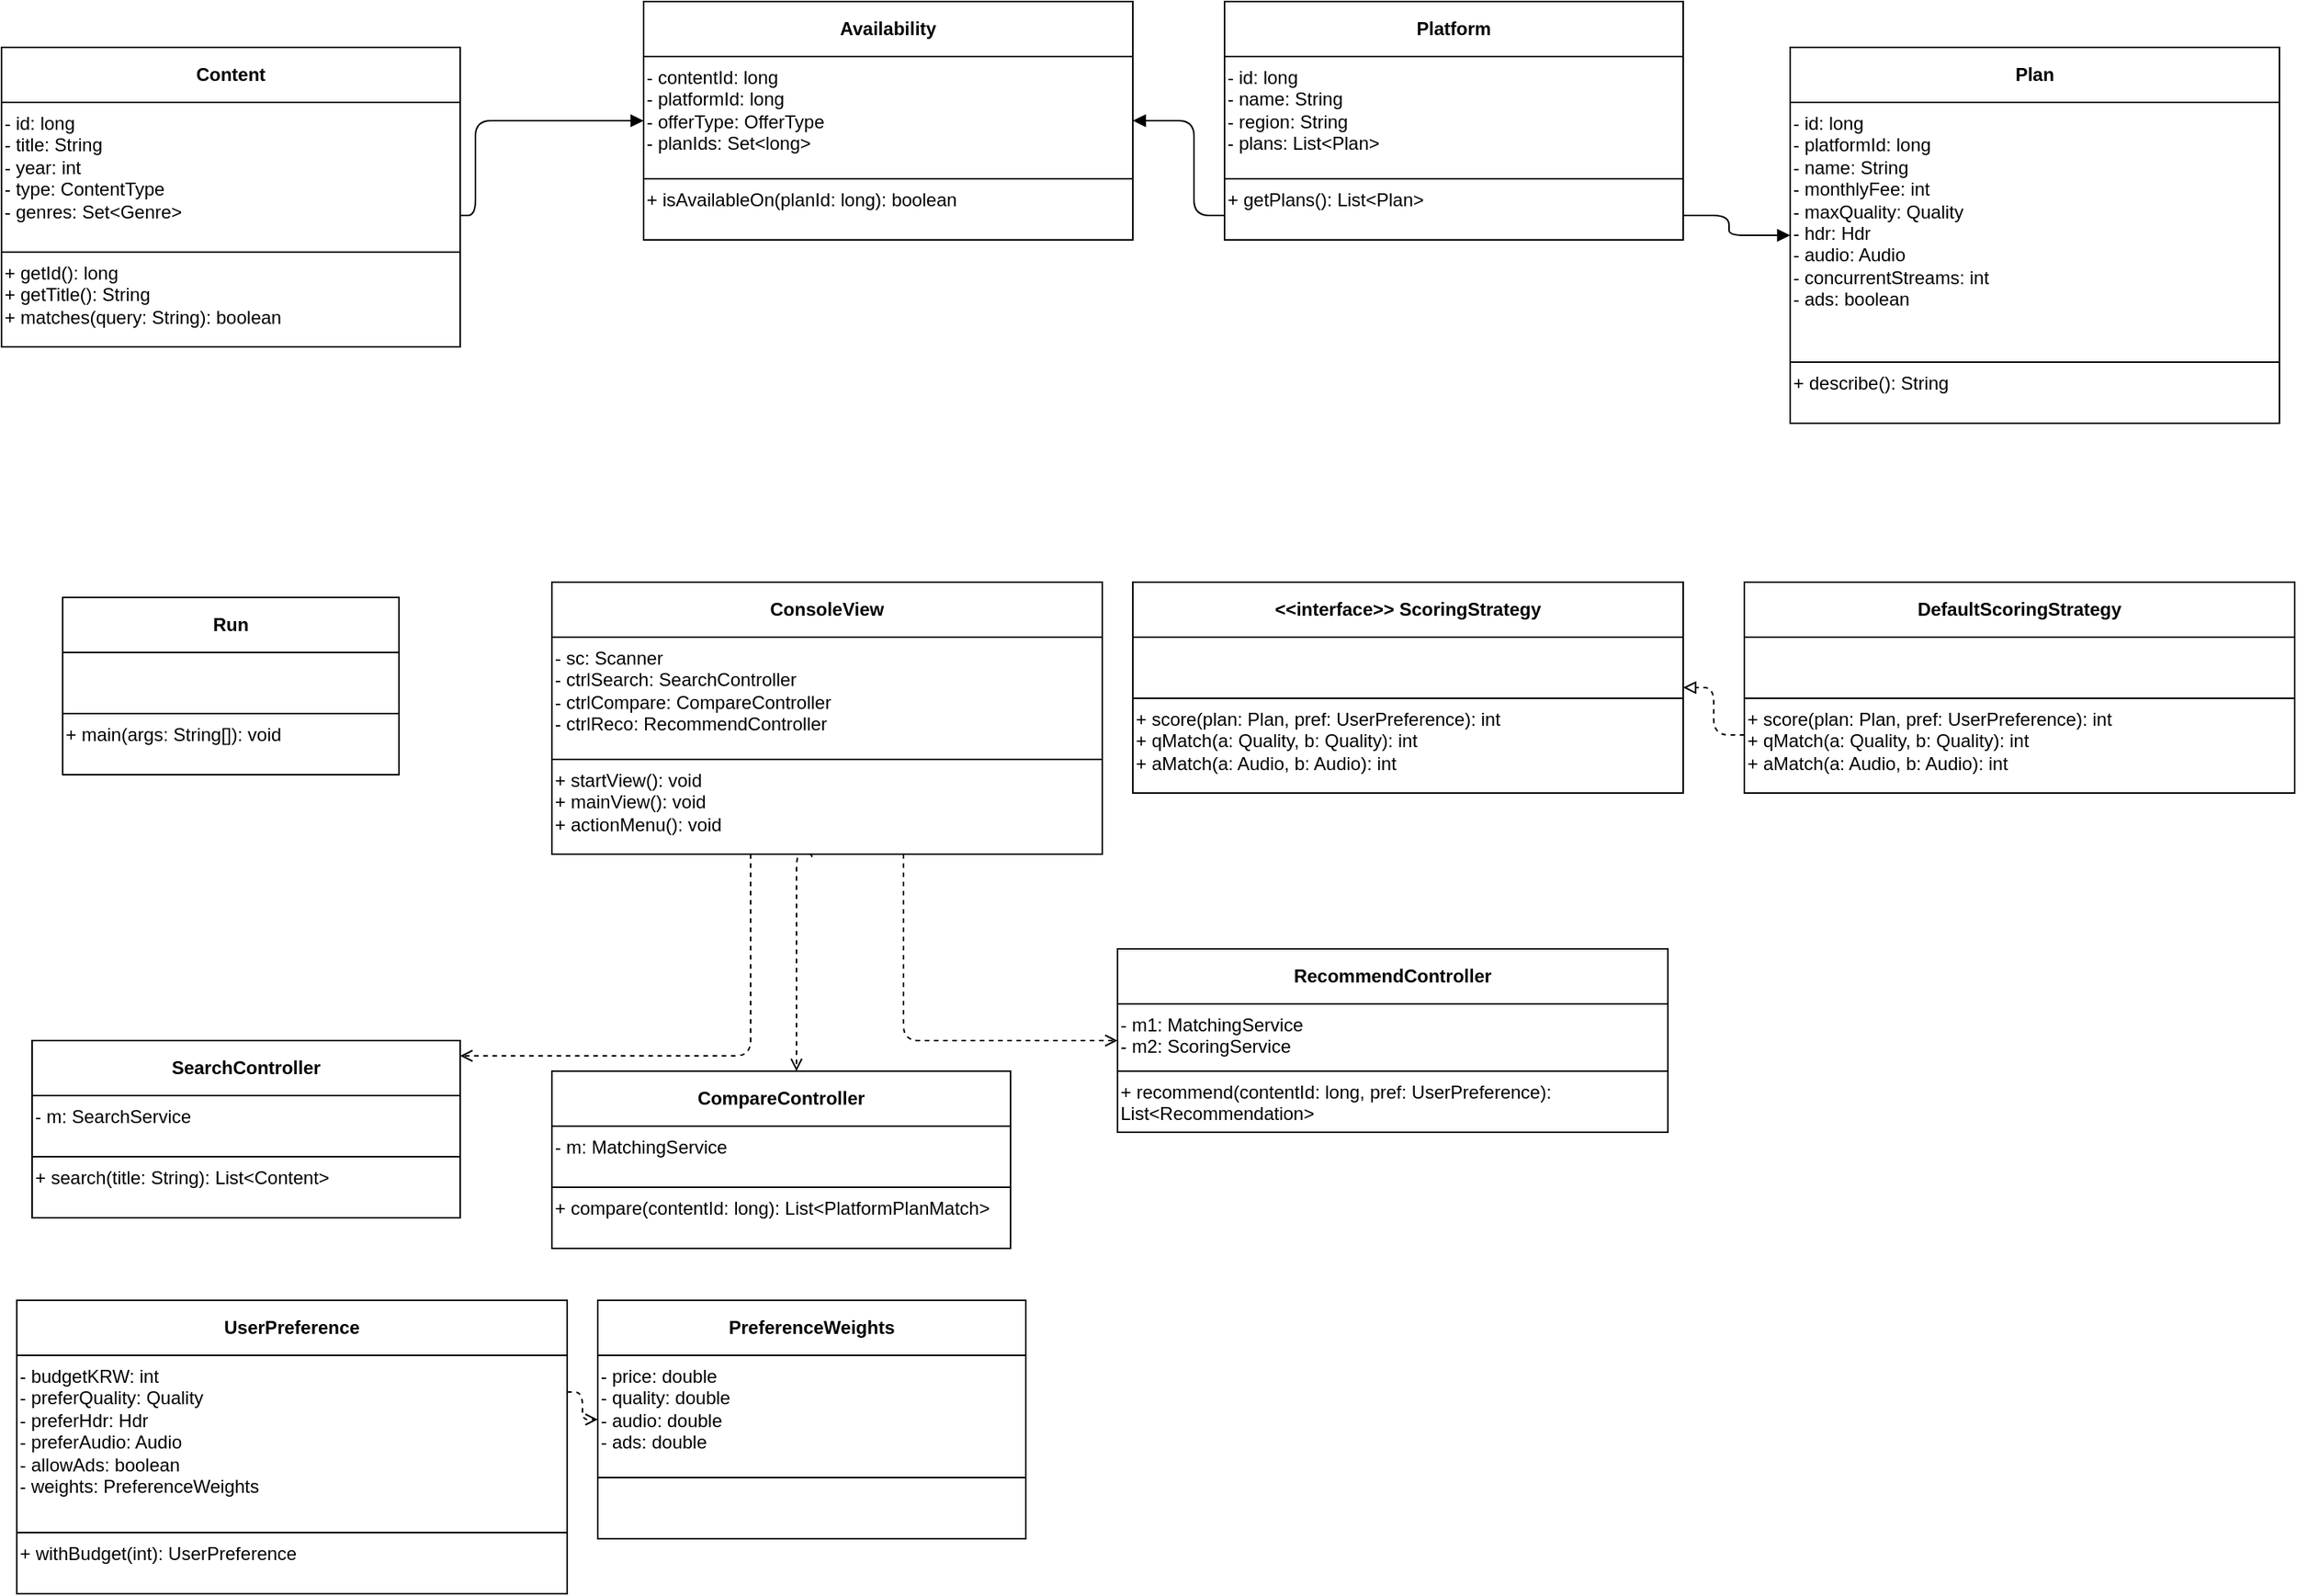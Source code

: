 <mxfile version="28.1.2">
  <diagram id="ott-uml-3parts-layout" name="OTT Compare UML (3 Compartments, Clear Layout)">
    <mxGraphModel dx="1426" dy="751" grid="1" gridSize="10" guides="1" tooltips="1" connect="1" arrows="1" fold="1" page="1" pageScale="1" pageWidth="1600" pageHeight="1100" math="0" shadow="0">
      <root>
        <mxCell id="0" />
        <mxCell id="1" parent="0" />
        <mxCell id="Content" style="shape=table;html=0;whiteSpace=wrap;strokeColor=#000000;fillColor=#ffffff;fontSize=12;" parent="1" vertex="1">
          <mxGeometry x="80" y="80" width="300" height="196" as="geometry" />
        </mxCell>
        <mxCell id="Content_name" value="Content" style="shape=tableRow;align=center;verticalAlign=middle;fontStyle=1;whiteSpace=wrap;" parent="Content" vertex="1">
          <mxGeometry width="300" height="36" as="geometry" />
        </mxCell>
        <mxCell id="Content_fields" value="- id: long&#xa;- title: String&#xa;- year: int&#xa;- type: ContentType&#xa;- genres: Set&lt;Genre&gt;" style="shape=tableRow;align=left;verticalAlign=top;whiteSpace=wrap;startSize=98;" parent="Content" vertex="1">
          <mxGeometry y="36" width="300" height="98" as="geometry" />
        </mxCell>
        <mxCell id="Content_methods" value="+ getId(): long&#xa;+ getTitle(): String&#xa;+ matches(query: String): boolean" style="shape=tableRow;align=left;verticalAlign=top;whiteSpace=wrap;startSize=62;" parent="Content" vertex="1">
          <mxGeometry y="134" width="300" height="62" as="geometry" />
        </mxCell>
        <mxCell id="Availability" style="shape=table;html=0;whiteSpace=wrap;strokeColor=#000000;fillColor=#ffffff;fontSize=12;" parent="1" vertex="1">
          <mxGeometry x="500" y="50" width="320" height="156" as="geometry" />
        </mxCell>
        <mxCell id="Availability_name" value="Availability" style="shape=tableRow;align=center;verticalAlign=middle;fontStyle=1;whiteSpace=wrap;" parent="Availability" vertex="1">
          <mxGeometry width="320" height="36" as="geometry" />
        </mxCell>
        <mxCell id="Availability_fields" value="- contentId: long&#xa;- platformId: long&#xa;- offerType: OfferType&#xa;- planIds: Set&lt;long&gt;" style="shape=tableRow;align=left;verticalAlign=top;whiteSpace=wrap;startSize=80;" parent="Availability" vertex="1">
          <mxGeometry y="36" width="320" height="80" as="geometry" />
        </mxCell>
        <mxCell id="Availability_methods" value="+ isAvailableOn(planId: long): boolean" style="shape=tableRow;align=left;verticalAlign=top;whiteSpace=wrap;" parent="Availability" vertex="1">
          <mxGeometry y="116" width="320" height="40" as="geometry" />
        </mxCell>
        <mxCell id="Platform" style="shape=table;html=0;whiteSpace=wrap;strokeColor=#000000;fillColor=#ffffff;fontSize=12;" parent="1" vertex="1">
          <mxGeometry x="880" y="50" width="300" height="156" as="geometry" />
        </mxCell>
        <mxCell id="Platform_name" value="Platform" style="shape=tableRow;align=center;verticalAlign=middle;fontStyle=1;whiteSpace=wrap;" parent="Platform" vertex="1">
          <mxGeometry width="300" height="36" as="geometry" />
        </mxCell>
        <mxCell id="Platform_fields" value="- id: long&#xa;- name: String&#xa;- region: String&#xa;- plans: List&lt;Plan&gt;" style="shape=tableRow;align=left;verticalAlign=top;whiteSpace=wrap;startSize=80;" parent="Platform" vertex="1">
          <mxGeometry y="36" width="300" height="80" as="geometry" />
        </mxCell>
        <mxCell id="Platform_methods" value="+ getPlans(): List&lt;Plan&gt;" style="shape=tableRow;align=left;verticalAlign=top;whiteSpace=wrap;" parent="Platform" vertex="1">
          <mxGeometry y="116" width="300" height="40" as="geometry" />
        </mxCell>
        <mxCell id="Plan" style="shape=table;html=0;whiteSpace=wrap;strokeColor=#000000;fillColor=#ffffff;fontSize=12;" parent="1" vertex="1">
          <mxGeometry x="1250" y="80" width="320" height="246" as="geometry" />
        </mxCell>
        <mxCell id="Plan_name" value="Plan" style="shape=tableRow;align=center;verticalAlign=middle;fontStyle=1;whiteSpace=wrap;" parent="Plan" vertex="1">
          <mxGeometry width="320" height="36" as="geometry" />
        </mxCell>
        <mxCell id="Plan_fields" value="- id: long&#xa;- platformId: long&#xa;- name: String&#xa;- monthlyFee: int&#xa;- maxQuality: Quality&#xa;- hdr: Hdr&#xa;- audio: Audio&#xa;- concurrentStreams: int&#xa;- ads: boolean" style="shape=tableRow;align=left;verticalAlign=top;whiteSpace=wrap;startSize=170;" parent="Plan" vertex="1">
          <mxGeometry y="36" width="320" height="170" as="geometry" />
        </mxCell>
        <mxCell id="Plan_methods" value="+ describe(): String" style="shape=tableRow;align=left;verticalAlign=top;whiteSpace=wrap;" parent="Plan" vertex="1">
          <mxGeometry y="206" width="320" height="40" as="geometry" />
        </mxCell>
        <mxCell id="ScoringStrategy" style="shape=table;html=0;whiteSpace=wrap;strokeColor=#000000;fillColor=#ffffff;fontSize=12;" parent="1" vertex="1">
          <mxGeometry x="820" y="430" width="360" height="138" as="geometry" />
        </mxCell>
        <mxCell id="ScoringStrategy_name" value="&lt;&lt;interface&gt;&gt; ScoringStrategy" style="shape=tableRow;align=center;verticalAlign=middle;fontStyle=1;whiteSpace=wrap;" parent="ScoringStrategy" vertex="1">
          <mxGeometry width="360" height="36" as="geometry" />
        </mxCell>
        <mxCell id="ScoringStrategy_fields" value="" style="shape=tableRow;align=left;verticalAlign=top;whiteSpace=wrap;" parent="ScoringStrategy" vertex="1">
          <mxGeometry y="36" width="360" height="40" as="geometry" />
        </mxCell>
        <mxCell id="ScoringStrategy_methods" value="+ score(plan: Plan, pref: UserPreference): int&#xa;+ qMatch(a: Quality, b: Quality): int&#xa;+ aMatch(a: Audio, b: Audio): int" style="shape=tableRow;align=left;verticalAlign=top;whiteSpace=wrap;startSize=62;" parent="ScoringStrategy" vertex="1">
          <mxGeometry y="76" width="360" height="62" as="geometry" />
        </mxCell>
        <mxCell id="DefaultScoringStrategy" style="shape=table;html=0;whiteSpace=wrap;strokeColor=#000000;fillColor=#ffffff;fontSize=12;" parent="1" vertex="1">
          <mxGeometry x="1220" y="430" width="360" height="138" as="geometry" />
        </mxCell>
        <mxCell id="DefaultScoringStrategy_name" value="DefaultScoringStrategy" style="shape=tableRow;align=center;verticalAlign=middle;fontStyle=1;whiteSpace=wrap;" parent="DefaultScoringStrategy" vertex="1">
          <mxGeometry width="360" height="36" as="geometry" />
        </mxCell>
        <mxCell id="DefaultScoringStrategy_fields" value="" style="shape=tableRow;align=left;verticalAlign=top;whiteSpace=wrap;startSize=40;" parent="DefaultScoringStrategy" vertex="1">
          <mxGeometry y="36" width="360" height="40" as="geometry" />
        </mxCell>
        <mxCell id="DefaultScoringStrategy_methods" value="+ score(plan: Plan, pref: UserPreference): int&#xa;+ qMatch(a: Quality, b: Quality): int&#xa;+ aMatch(a: Audio, b: Audio): int" style="shape=tableRow;align=left;verticalAlign=top;whiteSpace=wrap;startSize=62;" parent="DefaultScoringStrategy" vertex="1">
          <mxGeometry y="76" width="360" height="62" as="geometry" />
        </mxCell>
        <mxCell id="SearchController" style="shape=table;html=0;whiteSpace=wrap;strokeColor=#000000;fillColor=#ffffff;fontSize=12;" parent="1" vertex="1">
          <mxGeometry x="100" y="730" width="280" height="116" as="geometry" />
        </mxCell>
        <mxCell id="SearchController_name" value="SearchController" style="shape=tableRow;align=center;verticalAlign=middle;fontStyle=1;whiteSpace=wrap;" parent="SearchController" vertex="1">
          <mxGeometry width="280" height="36" as="geometry" />
        </mxCell>
        <mxCell id="SearchController_fields" value="- m: SearchService" style="shape=tableRow;align=left;verticalAlign=top;whiteSpace=wrap;" parent="SearchController" vertex="1">
          <mxGeometry y="36" width="280" height="40" as="geometry" />
        </mxCell>
        <mxCell id="SearchController_methods" value="+ search(title: String): List&lt;Content&gt;" style="shape=tableRow;align=left;verticalAlign=top;whiteSpace=wrap;" parent="SearchController" vertex="1">
          <mxGeometry y="76" width="280" height="40" as="geometry" />
        </mxCell>
        <mxCell id="CompareController" style="shape=table;html=0;whiteSpace=wrap;strokeColor=#000000;fillColor=#ffffff;fontSize=12;" parent="1" vertex="1">
          <mxGeometry x="440" y="750" width="300" height="116" as="geometry" />
        </mxCell>
        <mxCell id="CompareController_name" value="CompareController" style="shape=tableRow;align=center;verticalAlign=middle;fontStyle=1;whiteSpace=wrap;" parent="CompareController" vertex="1">
          <mxGeometry width="300" height="36" as="geometry" />
        </mxCell>
        <mxCell id="CompareController_fields" value="- m: MatchingService" style="shape=tableRow;align=left;verticalAlign=top;whiteSpace=wrap;" parent="CompareController" vertex="1">
          <mxGeometry y="36" width="300" height="40" as="geometry" />
        </mxCell>
        <mxCell id="CompareController_methods" value="+ compare(contentId: long): List&lt;PlatformPlanMatch&gt;" style="shape=tableRow;align=left;verticalAlign=top;whiteSpace=wrap;" parent="CompareController" vertex="1">
          <mxGeometry y="76" width="300" height="40" as="geometry" />
        </mxCell>
        <mxCell id="RecommendController" style="shape=table;html=0;whiteSpace=wrap;strokeColor=#000000;fillColor=#ffffff;fontSize=12;" parent="1" vertex="1">
          <mxGeometry x="810" y="670" width="360" height="120" as="geometry" />
        </mxCell>
        <mxCell id="RecommendController_name" value="RecommendController" style="shape=tableRow;align=center;verticalAlign=middle;fontStyle=1;whiteSpace=wrap;" parent="RecommendController" vertex="1">
          <mxGeometry width="360" height="36" as="geometry" />
        </mxCell>
        <mxCell id="RecommendController_fields" value="- m1: MatchingService&#xa;- m2: ScoringService" style="shape=tableRow;align=left;verticalAlign=top;whiteSpace=wrap;startSize=44;" parent="RecommendController" vertex="1">
          <mxGeometry y="36" width="360" height="44" as="geometry" />
        </mxCell>
        <mxCell id="RecommendController_methods" value="+ recommend(contentId: long, pref: UserPreference): List&lt;Recommendation&gt;" style="shape=tableRow;align=left;verticalAlign=top;whiteSpace=wrap;" parent="RecommendController" vertex="1">
          <mxGeometry y="80" width="360" height="40" as="geometry" />
        </mxCell>
        <mxCell id="ConsoleView" style="shape=table;html=0;whiteSpace=wrap;strokeColor=#000000;fillColor=#ffffff;fontSize=12;" parent="1" vertex="1">
          <mxGeometry x="440" y="430" width="360" height="178" as="geometry" />
        </mxCell>
        <mxCell id="ConsoleView_name" value="ConsoleView" style="shape=tableRow;align=center;verticalAlign=middle;fontStyle=1;whiteSpace=wrap;" parent="ConsoleView" vertex="1">
          <mxGeometry width="360" height="36" as="geometry" />
        </mxCell>
        <mxCell id="ConsoleView_methods" value="+ startView(): void&#xa;+ mainView(): void&#xa;+ actionMenu(): void" style="shape=tableRow;align=left;verticalAlign=top;whiteSpace=wrap;startSize=62;" parent="ConsoleView" vertex="1">
          <mxGeometry y="116" width="360" height="62" as="geometry" />
        </mxCell>
        <mxCell id="ConsoleView_fields" value="- sc: Scanner&#xa;- ctrlSearch: SearchController&#xa;- ctrlCompare: CompareController&#xa;- ctrlReco: RecommendController" style="shape=tableRow;align=left;verticalAlign=top;whiteSpace=wrap;startSize=80;" parent="ConsoleView" vertex="1">
          <mxGeometry y="36" width="360" height="80" as="geometry" />
        </mxCell>
        <mxCell id="Run" style="shape=table;html=0;whiteSpace=wrap;strokeColor=#000000;fillColor=#ffffff;fontSize=12;" parent="1" vertex="1">
          <mxGeometry x="120" y="440" width="220" height="116" as="geometry" />
        </mxCell>
        <mxCell id="Run_name" value="Run" style="shape=tableRow;align=center;verticalAlign=middle;fontStyle=1;whiteSpace=wrap;" parent="Run" vertex="1">
          <mxGeometry width="220" height="36" as="geometry" />
        </mxCell>
        <mxCell id="Run_fields" value="" style="shape=tableRow;align=left;verticalAlign=top;whiteSpace=wrap;" parent="Run" vertex="1">
          <mxGeometry y="36" width="220" height="40" as="geometry" />
        </mxCell>
        <mxCell id="Run_methods" value="+ main(args: String[]): void" style="shape=tableRow;align=left;verticalAlign=top;whiteSpace=wrap;" parent="Run" vertex="1">
          <mxGeometry y="76" width="220" height="40" as="geometry" />
        </mxCell>
        <mxCell id="UserPreference" style="shape=table;html=0;whiteSpace=wrap;strokeColor=#000000;fillColor=#ffffff;fontSize=12;" parent="1" vertex="1">
          <mxGeometry x="90" y="900" width="360" height="192" as="geometry" />
        </mxCell>
        <mxCell id="UserPreference_name" value="UserPreference" style="shape=tableRow;align=center;verticalAlign=middle;fontStyle=1;whiteSpace=wrap;" parent="UserPreference" vertex="1">
          <mxGeometry width="360" height="36" as="geometry" />
        </mxCell>
        <mxCell id="UserPreference_fields" value="- budgetKRW: int&#xa;- preferQuality: Quality&#xa;- preferHdr: Hdr&#xa;- preferAudio: Audio&#xa;- allowAds: boolean&#xa;- weights: PreferenceWeights" style="shape=tableRow;align=left;verticalAlign=top;whiteSpace=wrap;startSize=116;" parent="UserPreference" vertex="1">
          <mxGeometry y="36" width="360" height="116" as="geometry" />
        </mxCell>
        <mxCell id="UserPreference_methods" value="+ withBudget(int): UserPreference" style="shape=tableRow;align=left;verticalAlign=top;whiteSpace=wrap;" parent="UserPreference" vertex="1">
          <mxGeometry y="152" width="360" height="40" as="geometry" />
        </mxCell>
        <mxCell id="PreferenceWeights" style="shape=table;html=0;whiteSpace=wrap;strokeColor=#000000;fillColor=#ffffff;fontSize=12;" parent="1" vertex="1">
          <mxGeometry x="470" y="900" width="280" height="156" as="geometry" />
        </mxCell>
        <mxCell id="PreferenceWeights_name" value="PreferenceWeights" style="shape=tableRow;align=center;verticalAlign=middle;fontStyle=1;whiteSpace=wrap;" parent="PreferenceWeights" vertex="1">
          <mxGeometry width="280" height="36" as="geometry" />
        </mxCell>
        <mxCell id="PreferenceWeights_fields" value="- price: double&#xa;- quality: double&#xa;- audio: double&#xa;- ads: double" style="shape=tableRow;align=left;verticalAlign=top;whiteSpace=wrap;startSize=80;" parent="PreferenceWeights" vertex="1">
          <mxGeometry y="36" width="280" height="80" as="geometry" />
        </mxCell>
        <mxCell id="PreferenceWeights_methods" value="" style="shape=tableRow;align=left;verticalAlign=top;whiteSpace=wrap;" parent="PreferenceWeights" vertex="1">
          <mxGeometry y="116" width="280" height="40" as="geometry" />
        </mxCell>
        <mxCell id="e_content_av" style="endArrow=block;endFill=1;html=0;strokeColor=#000000;rounded=1;edgeStyle=orthogonalEdgeStyle;" parent="1" source="Content" target="Availability" edge="1">
          <mxGeometry relative="1" as="geometry">
            <Array as="points">
              <mxPoint x="390" y="190" />
            </Array>
          </mxGeometry>
        </mxCell>
        <mxCell id="e_platform_av" style="endArrow=block;endFill=1;html=0;strokeColor=#000000;rounded=1;edgeStyle=orthogonalEdgeStyle;" parent="1" source="Platform" target="Availability" edge="1">
          <mxGeometry relative="1" as="geometry">
            <Array as="points">
              <mxPoint x="860" y="190" />
            </Array>
          </mxGeometry>
        </mxCell>
        <mxCell id="e_platform_plan" style="endArrow=block;endFill=1;html=0;strokeColor=#000000;rounded=1;edgeStyle=orthogonalEdgeStyle;" parent="1" source="Platform" target="Plan" edge="1">
          <mxGeometry relative="1" as="geometry">
            <Array as="points">
              <mxPoint x="1210" y="190" />
            </Array>
          </mxGeometry>
        </mxCell>
        <mxCell id="e_realize" style="endArrow=block;dashed=1;endFill=0;html=0;strokeColor=#000000;rounded=1;edgeStyle=orthogonalEdgeStyle;" parent="1" source="DefaultScoringStrategy" target="ScoringStrategy" edge="1">
          <mxGeometry relative="1" as="geometry">
            <Array as="points">
              <mxPoint x="1200" y="530" />
            </Array>
          </mxGeometry>
        </mxCell>
        <mxCell id="e_view_search" style="endArrow=open;dashed=1;html=0;strokeColor=#000000;rounded=1;edgeStyle=orthogonalEdgeStyle;" parent="1" source="ConsoleView" target="SearchController" edge="1">
          <mxGeometry relative="1" as="geometry">
            <Array as="points">
              <mxPoint x="570" y="740" />
            </Array>
          </mxGeometry>
        </mxCell>
        <mxCell id="e_view_reco" style="endArrow=open;dashed=1;html=0;strokeColor=#000000;rounded=1;edgeStyle=orthogonalEdgeStyle;" parent="1" source="ConsoleView" target="RecommendController" edge="1">
          <mxGeometry relative="1" as="geometry">
            <Array as="points">
              <mxPoint x="670" y="730" />
            </Array>
          </mxGeometry>
        </mxCell>
        <mxCell id="e_pref_weights" style="endArrow=open;dashed=1;html=0;strokeColor=#000000;rounded=1;edgeStyle=orthogonalEdgeStyle;" parent="1" source="UserPreference" target="PreferenceWeights" edge="1">
          <mxGeometry relative="1" as="geometry">
            <Array as="points">
              <mxPoint x="460" y="960" />
            </Array>
          </mxGeometry>
        </mxCell>
        <mxCell id="99R5GPOnGuuWjjbGFUOH-1" style="endArrow=open;dashed=1;html=0;strokeColor=#000000;rounded=1;edgeStyle=orthogonalEdgeStyle;" parent="1" target="CompareController_name" edge="1">
          <mxGeometry relative="1" as="geometry">
            <Array as="points">
              <mxPoint x="600" y="608" />
            </Array>
            <mxPoint x="610" y="610" as="sourcePoint" />
            <mxPoint x="620" y="740" as="targetPoint" />
          </mxGeometry>
        </mxCell>
      </root>
    </mxGraphModel>
  </diagram>
</mxfile>
